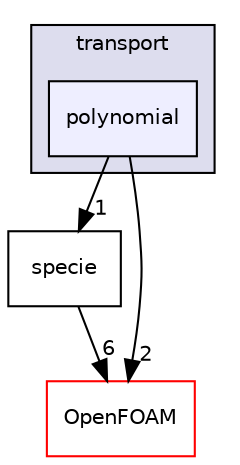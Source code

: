 digraph "src/thermophysicalModels/specie/transport/polynomial" {
  bgcolor=transparent;
  compound=true
  node [ fontsize="10", fontname="Helvetica"];
  edge [ labelfontsize="10", labelfontname="Helvetica"];
  subgraph clusterdir_c33051a76953a582918a8b8685a5d648 {
    graph [ bgcolor="#ddddee", pencolor="black", label="transport" fontname="Helvetica", fontsize="10", URL="dir_c33051a76953a582918a8b8685a5d648.html"]
  dir_efc1c099334b53aba8cb0739d05f9c86 [shape=box, label="polynomial", style="filled", fillcolor="#eeeeff", pencolor="black", URL="dir_efc1c099334b53aba8cb0739d05f9c86.html"];
  }
  dir_0a4039949b5e30fbb8957147ecb4e7fe [shape=box label="specie" URL="dir_0a4039949b5e30fbb8957147ecb4e7fe.html"];
  dir_c5473ff19b20e6ec4dfe5c310b3778a8 [shape=box label="OpenFOAM" color="red" URL="dir_c5473ff19b20e6ec4dfe5c310b3778a8.html"];
  dir_efc1c099334b53aba8cb0739d05f9c86->dir_0a4039949b5e30fbb8957147ecb4e7fe [headlabel="1", labeldistance=1.5 headhref="dir_002918_002901.html"];
  dir_efc1c099334b53aba8cb0739d05f9c86->dir_c5473ff19b20e6ec4dfe5c310b3778a8 [headlabel="2", labeldistance=1.5 headhref="dir_002918_001887.html"];
  dir_0a4039949b5e30fbb8957147ecb4e7fe->dir_c5473ff19b20e6ec4dfe5c310b3778a8 [headlabel="6", labeldistance=1.5 headhref="dir_002901_001887.html"];
}
